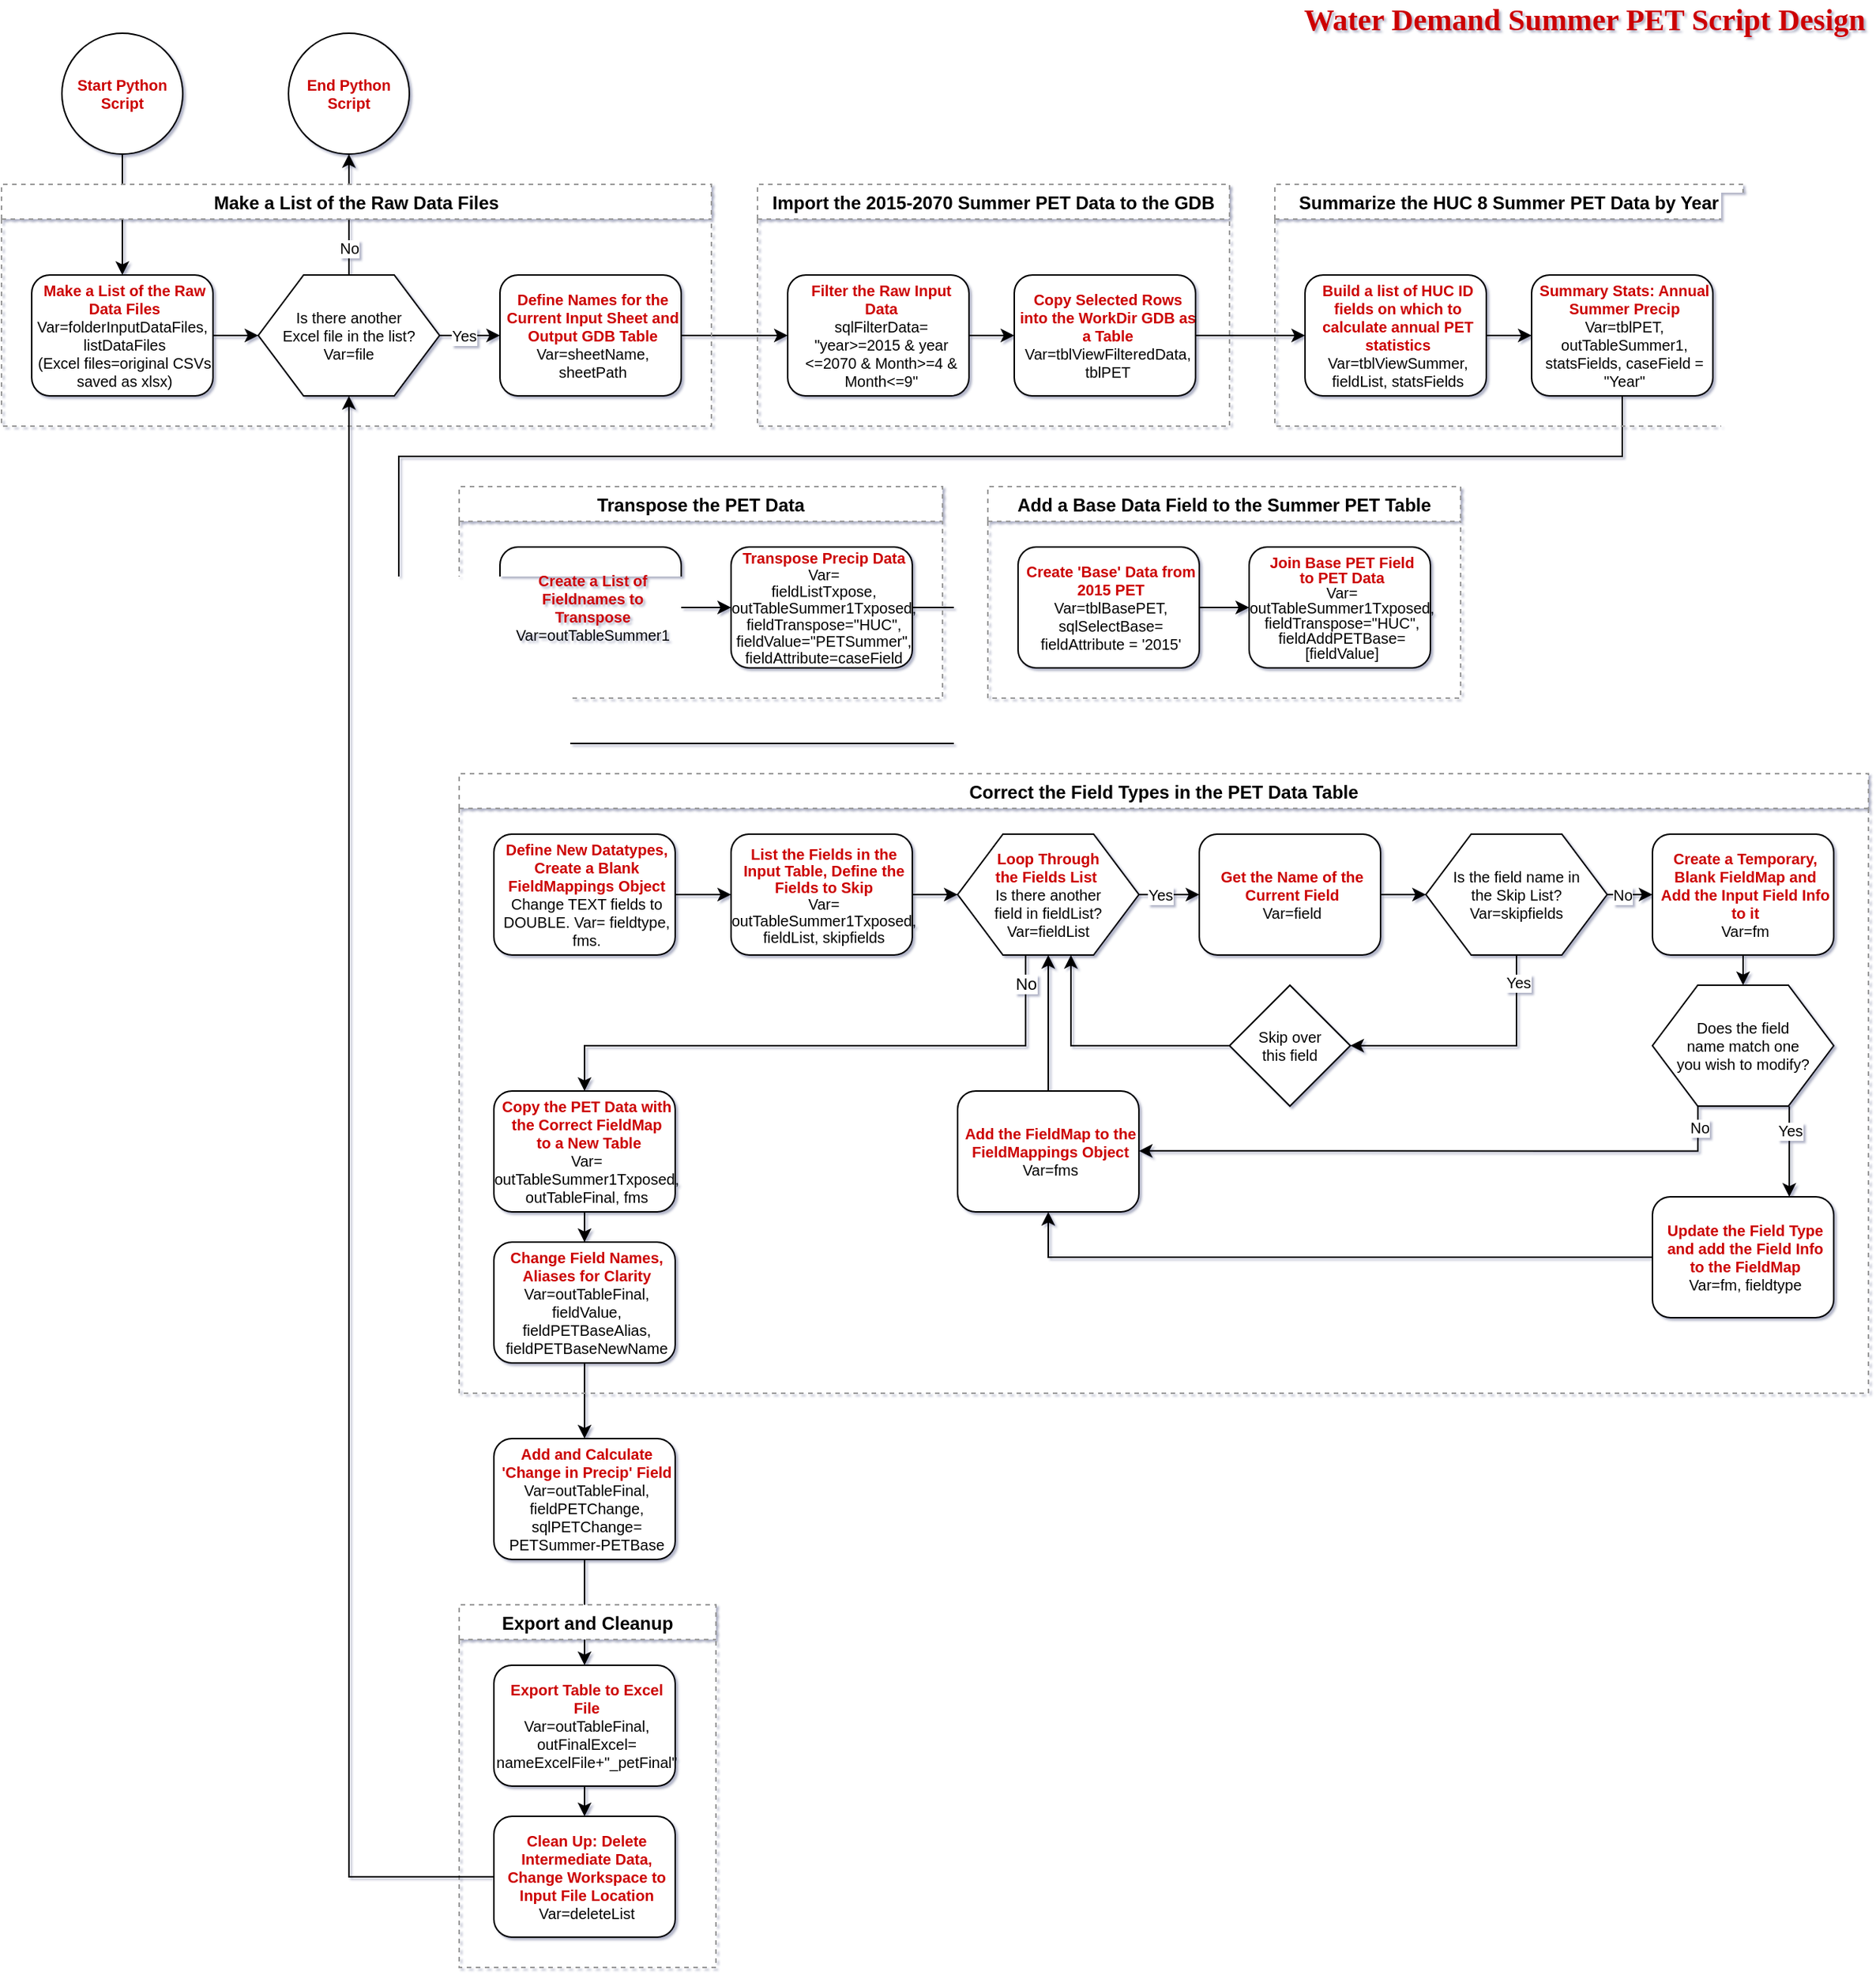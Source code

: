 <mxfile version="14.6.13" type="device"><diagram id="We5QGOC63Fbfhzwro2ah" name="Page-1"><mxGraphModel dx="2334" dy="2408" grid="1" gridSize="10" guides="1" tooltips="1" connect="1" arrows="1" fold="1" page="1" pageScale="1" pageWidth="850" pageHeight="1100" math="0" shadow="1"><root><mxCell id="0"/><mxCell id="1" parent="0"/><mxCell id="kh8jXH53nc4xUrsws_Wp-60" value="" style="edgeStyle=orthogonalEdgeStyle;rounded=0;orthogonalLoop=1;jettySize=auto;html=1;fontSize=10;exitX=0.5;exitY=1;exitDx=0;exitDy=0;entryX=0;entryY=0.5;entryDx=0;entryDy=0;" parent="1" source="MuOmiJMXaoiD6UfXKGo--9" target="fliSEyqy67SCfMK1Ol6r-15" edge="1"><mxGeometry relative="1" as="geometry"><Array as="points"><mxPoint x="810" y="140"/><mxPoint y="140"/><mxPoint y="240"/></Array></mxGeometry></mxCell><mxCell id="MuOmiJMXaoiD6UfXKGo--41" style="edgeStyle=orthogonalEdgeStyle;rounded=0;orthogonalLoop=1;jettySize=auto;html=1;entryX=0;entryY=0.5;entryDx=0;entryDy=0;" parent="1" edge="1"><mxGeometry relative="1" as="geometry"><Array as="points"><mxPoint x="740" y="540"/><mxPoint x="20" y="540"/><mxPoint x="20" y="620"/></Array><mxPoint x="740" y="520" as="sourcePoint"/></mxGeometry></mxCell><mxCell id="MuOmiJMXaoiD6UfXKGo--50" value="" style="edgeStyle=orthogonalEdgeStyle;rounded=0;orthogonalLoop=1;jettySize=auto;html=1;" parent="1" edge="1"><mxGeometry relative="1" as="geometry"><Array as="points"><mxPoint x="740" y="700"/><mxPoint x="20" y="700"/><mxPoint x="20" y="780"/></Array><mxPoint x="740" y="680" as="sourcePoint"/></mxGeometry></mxCell><mxCell id="MuOmiJMXaoiD6UfXKGo--27" value="&lt;b style=&quot;color: rgb(204, 0, 0); font-size: 10px;&quot;&gt;End Python Script&lt;br style=&quot;font-size: 10px;&quot;&gt;&lt;/b&gt;" style="ellipse;whiteSpace=wrap;html=1;aspect=fixed;fontSize=10;" parent="1" vertex="1"><mxGeometry x="-73" y="-140" width="80" height="80" as="geometry"/></mxCell><mxCell id="MuOmiJMXaoiD6UfXKGo--29" value="&lt;font color=&quot;#cc0000&quot; face=&quot;Georgia&quot; style=&quot;font-size: 20px&quot;&gt;&lt;span style=&quot;font-size: 20px&quot;&gt;&lt;b style=&quot;font-size: 20px&quot;&gt;Water Demand Summer PET Script Design&lt;/b&gt;&lt;/span&gt;&lt;/font&gt;" style="text;html=1;strokeColor=none;fillColor=none;align=right;verticalAlign=middle;whiteSpace=wrap;rounded=0;fontSize=20;" parent="1" vertex="1"><mxGeometry x="393" y="-160" width="580" height="20" as="geometry"/></mxCell><mxCell id="kh8jXH53nc4xUrsws_Wp-61" value="" style="edgeStyle=orthogonalEdgeStyle;rounded=0;orthogonalLoop=1;jettySize=auto;html=1;fontSize=10;" parent="1" source="f7jdubwTRtBiNgonm-4D-5" target="f7jdubwTRtBiNgonm-4D-18" edge="1"><mxGeometry relative="1" as="geometry"/></mxCell><mxCell id="Hkj0K3TUXtOyk-Ro5JkR-12" value="" style="edgeStyle=orthogonalEdgeStyle;rounded=0;orthogonalLoop=1;jettySize=auto;html=1;fontSize=10;" parent="1" source="f7jdubwTRtBiNgonm-4D-19" target="f7jdubwTRtBiNgonm-4D-21" edge="1"><mxGeometry relative="1" as="geometry"/></mxCell><mxCell id="kh8jXH53nc4xUrsws_Wp-64" value="" style="edgeStyle=orthogonalEdgeStyle;rounded=0;orthogonalLoop=1;jettySize=auto;html=1;fontSize=10;exitX=0.5;exitY=1;exitDx=0;exitDy=0;" parent="1" source="f7jdubwTRtBiNgonm-4D-20" target="qnTyqXUQIpo8a2AApmBE-13" edge="1"><mxGeometry relative="1" as="geometry"><Array as="points"><mxPoint x="623" y="330"/><mxPoint y="330"/><mxPoint y="430"/></Array></mxGeometry></mxCell><mxCell id="yj91J5NwB5OL3UycW1tk-3" style="edgeStyle=orthogonalEdgeStyle;rounded=0;orthogonalLoop=1;jettySize=auto;html=1;exitX=0.5;exitY=1;exitDx=0;exitDy=0;entryX=0.5;entryY=0;entryDx=0;entryDy=0;" parent="1" source="f7jdubwTRtBiNgonm-4D-21" target="Hkj0K3TUXtOyk-Ro5JkR-1" edge="1"><mxGeometry relative="1" as="geometry"/></mxCell><mxCell id="f7jdubwTRtBiNgonm-4D-21" value="&lt;b style=&quot;color: rgb(204 , 0 , 0) ; font-size: 10px&quot;&gt;Add and Calculate 'Change in Precip' Field&lt;br style=&quot;font-size: 10px&quot;&gt;&lt;/b&gt;Var=outTableFinal, fieldPETChange, sqlPETChange=&lt;br style=&quot;font-size: 10px&quot;&gt;PETSummer-PETBase" style="rounded=1;whiteSpace=wrap;html=1;perimeterSpacing=0;spacing=0;fontSize=10;spacingTop=1;spacingLeft=4;spacingBottom=1;spacingRight=1;" parent="1" vertex="1"><mxGeometry x="63" y="790" width="120" height="80" as="geometry"/></mxCell><mxCell id="kh8jXH53nc4xUrsws_Wp-27" style="edgeStyle=orthogonalEdgeStyle;rounded=0;orthogonalLoop=1;jettySize=auto;html=1;fontSize=10;exitX=0.5;exitY=0;exitDx=0;exitDy=0;entryX=0.5;entryY=1;entryDx=0;entryDy=0;" parent="1" source="BPEeHn00s7RVo1xWg-y8-16" target="MuOmiJMXaoiD6UfXKGo--27" edge="1"><mxGeometry relative="1" as="geometry"><Array as="points"><mxPoint x="-33" y="-50"/><mxPoint x="-33" y="-50"/></Array><mxPoint y="-60" as="targetPoint"/><mxPoint x="-20" y="240" as="sourcePoint"/></mxGeometry></mxCell><mxCell id="kh8jXH53nc4xUrsws_Wp-28" value="No" style="edgeLabel;html=1;align=center;verticalAlign=middle;resizable=0;points=[];fontSize=10;container=0;" parent="kh8jXH53nc4xUrsws_Wp-27" vertex="1" connectable="0"><mxGeometry x="-0.732" relative="1" as="geometry"><mxPoint y="-8" as="offset"/></mxGeometry></mxCell><mxCell id="BPEeHn00s7RVo1xWg-y8-17" value="" style="edgeStyle=orthogonalEdgeStyle;rounded=0;orthogonalLoop=1;jettySize=auto;html=1;" parent="1" edge="1"><mxGeometry relative="1" as="geometry"><mxPoint x="1000" y="960" as="targetPoint"/></mxGeometry></mxCell><mxCell id="BPEeHn00s7RVo1xWg-y8-18" value="Yes" style="edgeLabel;html=1;align=center;verticalAlign=middle;resizable=0;points=[];" parent="BPEeHn00s7RVo1xWg-y8-17" vertex="1" connectable="0"><mxGeometry x="-0.154" relative="1" as="geometry"><mxPoint as="offset"/></mxGeometry></mxCell><mxCell id="kh8jXH53nc4xUrsws_Wp-56" value="" style="edgeStyle=orthogonalEdgeStyle;rounded=0;orthogonalLoop=1;jettySize=auto;html=1;fontSize=10;entryX=0;entryY=0.5;entryDx=0;entryDy=0;" parent="1" source="BPEeHn00s7RVo1xWg-y8-44" target="MuOmiJMXaoiD6UfXKGo--8" edge="1"><mxGeometry relative="1" as="geometry"><mxPoint x="527" y="390" as="targetPoint"/></mxGeometry></mxCell><mxCell id="fliSEyqy67SCfMK1Ol6r-4" value="Import the 2015-2070 Summer PET Data to the GDB" style="swimlane;dashed=1;strokeColor=#999999;" parent="1" vertex="1"><mxGeometry x="237.5" y="-40" width="312.5" height="160" as="geometry"><mxRectangle x="230" y="-40" width="330" height="23" as="alternateBounds"/></mxGeometry></mxCell><mxCell id="fliSEyqy67SCfMK1Ol6r-9" style="edgeStyle=orthogonalEdgeStyle;rounded=0;orthogonalLoop=1;jettySize=auto;html=1;exitX=1;exitY=0.5;exitDx=0;exitDy=0;entryX=0;entryY=0.5;entryDx=0;entryDy=0;" parent="fliSEyqy67SCfMK1Ol6r-4" source="MuOmiJMXaoiD6UfXKGo--8" target="qnTyqXUQIpo8a2AApmBE-11" edge="1"><mxGeometry relative="1" as="geometry"/></mxCell><mxCell id="MuOmiJMXaoiD6UfXKGo--8" value="&lt;b style=&quot;font-size: 10px&quot;&gt;&lt;font color=&quot;#cc0000&quot; style=&quot;font-size: 10px&quot;&gt;Filter the Raw Input Data&lt;/font&gt;&lt;/b&gt;&lt;br style=&quot;font-size: 10px&quot;&gt;sqlFilterData= &quot;year&amp;gt;=2015 &amp;amp; year &amp;lt;=2070 &amp;amp; Month&amp;gt;=4 &amp;amp; Month&amp;lt;=9&quot;" style="rounded=1;whiteSpace=wrap;html=1;perimeterSpacing=0;spacing=0;fontSize=10;spacingTop=1;spacingLeft=4;spacingBottom=1;spacingRight=1;labelPosition=center;verticalLabelPosition=middle;align=center;verticalAlign=middle;" parent="fliSEyqy67SCfMK1Ol6r-4" vertex="1"><mxGeometry x="20" y="60" width="120" height="80" as="geometry"/></mxCell><mxCell id="qnTyqXUQIpo8a2AApmBE-11" value="&lt;span style=&quot;font-size: 10px&quot;&gt;&lt;font color=&quot;#cc0000&quot; style=&quot;font-size: 10px&quot;&gt;&lt;b style=&quot;font-size: 10px&quot;&gt;Copy Selected Rows into the WorkDir GDB as a Table&lt;br style=&quot;font-size: 10px&quot;&gt;&lt;/b&gt;&lt;/font&gt;&lt;/span&gt;Var=tblViewFilteredData, tblPET" style="rounded=1;whiteSpace=wrap;html=1;perimeterSpacing=0;spacing=0;fontSize=10;spacingTop=1;spacingLeft=4;spacingBottom=1;spacingRight=1;" parent="fliSEyqy67SCfMK1Ol6r-4" vertex="1"><mxGeometry x="170" y="60" width="120" height="80" as="geometry"/></mxCell><mxCell id="fliSEyqy67SCfMK1Ol6r-5" value="Summarize the HUC 8 Summer PET Data by Year" style="swimlane;strokeColor=#999999;dashed=1;startSize=23;" parent="1" vertex="1"><mxGeometry x="580" y="-40" width="310" height="160" as="geometry"><mxRectangle x="630" y="-40" width="310" height="23" as="alternateBounds"/></mxGeometry></mxCell><mxCell id="kh8jXH53nc4xUrsws_Wp-21" value="&lt;font color=&quot;#cc0000&quot; style=&quot;font-size: 10px&quot;&gt;&lt;b style=&quot;font-size: 10px&quot;&gt;Build a list of HUC ID fields on which to calculate annual PET statistics&lt;br style=&quot;font-size: 10px&quot;&gt;&lt;/b&gt;&lt;/font&gt;Var=tblViewSummer, fieldList, statsFields" style="rounded=1;whiteSpace=wrap;html=1;perimeterSpacing=0;spacing=0;fontSize=10;spacingTop=1;spacingLeft=4;spacingBottom=1;spacingRight=1;" parent="fliSEyqy67SCfMK1Ol6r-5" vertex="1"><mxGeometry x="20" y="60" width="120" height="80" as="geometry"/></mxCell><mxCell id="MuOmiJMXaoiD6UfXKGo--9" value="&lt;p style=&quot;line-height: 120% ; font-size: 10px&quot;&gt;&lt;font color=&quot;#cc0000&quot; style=&quot;font-size: 10px&quot;&gt;&lt;b style=&quot;font-size: 10px&quot;&gt;Summary Stats: Annual Summer Precip&lt;br style=&quot;font-size: 10px&quot;&gt;&lt;/b&gt;&lt;/font&gt;Var=tblPET, outTableSummer1, statsFields, caseField = &quot;Year&quot;&lt;/p&gt;" style="rounded=1;whiteSpace=wrap;html=1;perimeterSpacing=0;spacing=0;fontSize=10;spacingTop=1;spacingLeft=4;spacingBottom=1;spacingRight=1;labelPosition=center;verticalLabelPosition=middle;align=center;verticalAlign=middle;" parent="fliSEyqy67SCfMK1Ol6r-5" vertex="1"><mxGeometry x="170" y="60" width="120" height="80" as="geometry"/></mxCell><mxCell id="kh8jXH53nc4xUrsws_Wp-59" value="" style="edgeStyle=orthogonalEdgeStyle;rounded=0;orthogonalLoop=1;jettySize=auto;html=1;fontSize=10;" parent="fliSEyqy67SCfMK1Ol6r-5" source="kh8jXH53nc4xUrsws_Wp-21" target="MuOmiJMXaoiD6UfXKGo--9" edge="1"><mxGeometry relative="1" as="geometry"/></mxCell><mxCell id="fliSEyqy67SCfMK1Ol6r-7" value="Export and Cleanup" style="swimlane;dashed=1;strokeColor=#999999;" parent="1" vertex="1"><mxGeometry x="40" y="900" width="170" height="240" as="geometry"><mxRectangle x="50" y="990" width="150" height="23" as="alternateBounds"/></mxGeometry></mxCell><mxCell id="fliSEyqy67SCfMK1Ol6r-22" style="edgeStyle=orthogonalEdgeStyle;rounded=0;orthogonalLoop=1;jettySize=auto;html=1;exitX=0.5;exitY=1;exitDx=0;exitDy=0;entryX=0.5;entryY=0;entryDx=0;entryDy=0;" parent="fliSEyqy67SCfMK1Ol6r-7" source="Hkj0K3TUXtOyk-Ro5JkR-1" target="f7jdubwTRtBiNgonm-4D-24" edge="1"><mxGeometry relative="1" as="geometry"/></mxCell><mxCell id="Hkj0K3TUXtOyk-Ro5JkR-1" value="&lt;font color=&quot;#cc0000&quot; style=&quot;font-size: 10px&quot;&gt;&lt;b style=&quot;font-size: 10px&quot;&gt;Export Table to Excel File&lt;br style=&quot;font-size: 10px&quot;&gt;&lt;/b&gt;&lt;/font&gt;Var=outTableFinal, outFinalExcel= nameExcelFile+&quot;_petFinal&quot;" style="rounded=1;whiteSpace=wrap;html=1;perimeterSpacing=0;spacing=0;fontSize=10;spacingTop=1;spacingLeft=4;spacingBottom=1;spacingRight=1;" parent="fliSEyqy67SCfMK1Ol6r-7" vertex="1"><mxGeometry x="23" y="40" width="120" height="80" as="geometry"/></mxCell><mxCell id="f7jdubwTRtBiNgonm-4D-24" value="&lt;b style=&quot;font-size: 10px&quot;&gt;&lt;font color=&quot;#cc0000&quot; style=&quot;font-size: 10px&quot;&gt;Clean Up: Delete Intermediate Data, Change Workspace to Input File Location&lt;/font&gt;&lt;/b&gt;&lt;br style=&quot;font-size: 10px&quot;&gt;Var=deleteList" style="rounded=1;whiteSpace=wrap;html=1;perimeterSpacing=0;spacing=0;fontSize=10;spacingTop=1;spacingLeft=4;spacingBottom=1;spacingRight=1;" parent="fliSEyqy67SCfMK1Ol6r-7" vertex="1"><mxGeometry x="23" y="140" width="120" height="80" as="geometry"/></mxCell><mxCell id="fliSEyqy67SCfMK1Ol6r-12" value="Transpose the PET Data" style="swimlane;dashed=1;strokeColor=#999999;" parent="1" vertex="1"><mxGeometry x="40" y="160" width="320" height="140" as="geometry"><mxRectangle x="80" y="220" width="170" height="23" as="alternateBounds"/></mxGeometry></mxCell><mxCell id="f7jdubwTRtBiNgonm-4D-5" value="&lt;p style=&quot;line-height: 110% ; font-size: 10px&quot;&gt;&lt;b style=&quot;font-size: 10px&quot;&gt;&lt;font color=&quot;#cc0000&quot; style=&quot;font-size: 10px&quot;&gt;Transpose Precip Data&lt;/font&gt;&lt;/b&gt;&lt;br style=&quot;font-size: 10px&quot;&gt;Var=&lt;br&gt;fieldListTxpose,&lt;br&gt;&lt;span&gt;outTableSummer1Txposed, fieldTranspose=&quot;HUC&quot;, fieldValue=&quot;PETSummer&quot;, fieldAttribute=caseField&lt;/span&gt;&lt;/p&gt;" style="rounded=1;whiteSpace=wrap;html=1;perimeterSpacing=0;spacing=0;fontSize=10;spacingTop=1;spacingLeft=4;spacingBottom=1;spacingRight=1;labelPosition=center;verticalLabelPosition=middle;align=center;verticalAlign=middle;" parent="fliSEyqy67SCfMK1Ol6r-12" vertex="1"><mxGeometry x="180" y="40" width="120" height="80" as="geometry"/></mxCell><mxCell id="f7jdubwTRtBiNgonm-4D-2" value="&lt;b style=&quot;color: rgb(204, 0, 0); font-size: 10px;&quot;&gt;Start Python Script&lt;/b&gt;&lt;b style=&quot;color: rgb(204, 0, 0); font-size: 10px;&quot;&gt;&lt;br style=&quot;font-size: 10px;&quot;&gt;&lt;/b&gt;" style="ellipse;whiteSpace=wrap;html=1;aspect=fixed;fontSize=10;" parent="1" vertex="1"><mxGeometry x="-223" y="-140" width="80" height="80" as="geometry"/></mxCell><mxCell id="BPEeHn00s7RVo1xWg-y8-1" value="" style="edgeStyle=orthogonalEdgeStyle;rounded=0;orthogonalLoop=1;jettySize=auto;html=1;fontSize=10;" parent="1" source="f7jdubwTRtBiNgonm-4D-2" target="qnTyqXUQIpo8a2AApmBE-12" edge="1"><mxGeometry relative="1" as="geometry"/></mxCell><mxCell id="fliSEyqy67SCfMK1Ol6r-14" value="Make a List of the Raw Data Files" style="swimlane;dashed=1;strokeColor=#999999;" parent="1" vertex="1"><mxGeometry x="-263" y="-40" width="470" height="160" as="geometry"><mxRectangle x="-263" y="-40" width="220" height="23" as="alternateBounds"/></mxGeometry></mxCell><mxCell id="qnTyqXUQIpo8a2AApmBE-12" value="&lt;b style=&quot;font-size: 10px&quot;&gt;&lt;font color=&quot;#cc0000&quot; style=&quot;font-size: 10px&quot;&gt;Make a List of the Raw Data Files&lt;/font&gt;&lt;/b&gt;&lt;br style=&quot;font-size: 10px&quot;&gt;Var=folderInputDataFiles,&amp;nbsp;&lt;br style=&quot;font-size: 10px&quot;&gt;listDataFiles&lt;br style=&quot;font-size: 10px&quot;&gt;(Excel files=original CSVs saved as xlsx)" style="rounded=1;whiteSpace=wrap;html=1;perimeterSpacing=0;spacing=0;fontSize=10;spacingTop=1;spacingLeft=4;spacingBottom=1;spacingRight=1;container=0;" parent="fliSEyqy67SCfMK1Ol6r-14" vertex="1"><mxGeometry x="20" y="60" width="120" height="80" as="geometry"/></mxCell><mxCell id="BPEeHn00s7RVo1xWg-y8-16" value="&lt;span style=&quot;font-size: 10px&quot;&gt;Is there another Excel file in the list?&lt;br style=&quot;font-size: 10px&quot;&gt;&lt;/span&gt;&lt;span style=&quot;font-size: 10px&quot;&gt;Var=&lt;/span&gt;&lt;span style=&quot;font-size: 10px&quot;&gt;file&lt;/span&gt;&lt;span style=&quot;font-size: 10px&quot;&gt;&lt;br style=&quot;font-size: 10px&quot;&gt;&lt;/span&gt;" style="shape=hexagon;perimeter=hexagonPerimeter2;html=1;spacingTop=2;spacingBottom=2;spacingLeft=15;spacingRight=15;whiteSpace=wrap;fontSize=10;container=0;" parent="fliSEyqy67SCfMK1Ol6r-14" vertex="1"><mxGeometry x="170" y="60" width="120" height="80" as="geometry"/></mxCell><mxCell id="BPEeHn00s7RVo1xWg-y8-44" value="&lt;b style=&quot;font-size: 10px;&quot;&gt;&lt;font color=&quot;#cc0000&quot; style=&quot;font-size: 10px;&quot;&gt;Define Names for the Current Input Sheet and Output GDB Table&lt;br style=&quot;font-size: 10px;&quot;&gt;&lt;/font&gt;&lt;/b&gt;Var=sheetName, sheetPath&lt;b style=&quot;font-size: 10px;&quot;&gt;&lt;font color=&quot;#cc0000&quot; style=&quot;font-size: 10px;&quot;&gt;&lt;br style=&quot;font-size: 10px;&quot;&gt;&lt;/font&gt;&lt;/b&gt;" style="rounded=1;whiteSpace=wrap;html=1;perimeterSpacing=0;spacing=0;fontSize=10;spacingTop=1;spacingLeft=4;spacingBottom=1;spacingRight=1;container=0;" parent="fliSEyqy67SCfMK1Ol6r-14" vertex="1"><mxGeometry x="330" y="60" width="120" height="80" as="geometry"/></mxCell><mxCell id="kh8jXH53nc4xUrsws_Wp-17" value="" style="edgeStyle=orthogonalEdgeStyle;rounded=0;orthogonalLoop=1;jettySize=auto;html=1;fontSize=10;" parent="fliSEyqy67SCfMK1Ol6r-14" source="qnTyqXUQIpo8a2AApmBE-12" target="BPEeHn00s7RVo1xWg-y8-16" edge="1"><mxGeometry x="-305" y="-10" as="geometry"/></mxCell><mxCell id="BPEeHn00s7RVo1xWg-y8-12" value="" style="edgeStyle=orthogonalEdgeStyle;rounded=0;orthogonalLoop=1;jettySize=auto;html=1;exitX=1;exitY=0.5;exitDx=0;exitDy=0;entryX=0;entryY=0.5;entryDx=0;entryDy=0;fontSize=10;" parent="fliSEyqy67SCfMK1Ol6r-14" source="BPEeHn00s7RVo1xWg-y8-16" target="BPEeHn00s7RVo1xWg-y8-44" edge="1"><mxGeometry x="-305" y="-10" as="geometry"><mxPoint x="-355" y="220" as="targetPoint"/></mxGeometry></mxCell><mxCell id="BPEeHn00s7RVo1xWg-y8-13" value="Yes" style="edgeLabel;html=1;align=center;verticalAlign=middle;resizable=0;points=[];fontSize=10;container=0;" parent="BPEeHn00s7RVo1xWg-y8-12" vertex="1" connectable="0"><mxGeometry x="-0.228" relative="1" as="geometry"><mxPoint as="offset"/></mxGeometry></mxCell><mxCell id="fliSEyqy67SCfMK1Ol6r-15" value="&lt;b style=&quot;color: rgb(204 , 0 , 0) ; font-size: 10px&quot;&gt;Create a List of Fieldnames to Transpose&lt;br style=&quot;font-size: 10px&quot;&gt;&lt;/b&gt;Var=outTableSummer1" style="rounded=1;whiteSpace=wrap;html=1;perimeterSpacing=0;spacing=0;fontSize=10;spacingTop=1;spacingLeft=4;spacingBottom=1;spacingRight=1;" parent="fliSEyqy67SCfMK1Ol6r-14" vertex="1"><mxGeometry x="330" y="240" width="120" height="80" as="geometry"/></mxCell><mxCell id="fliSEyqy67SCfMK1Ol6r-17" value="Add a Base Data Field to the Summer PET Table" style="swimlane;dashed=1;strokeColor=#999999;" parent="1" vertex="1"><mxGeometry x="390" y="160" width="313" height="140" as="geometry"><mxRectangle x="457" y="220" width="230" height="23" as="alternateBounds"/></mxGeometry></mxCell><mxCell id="f7jdubwTRtBiNgonm-4D-20" value="&lt;p style=&quot;line-height: 100%&quot;&gt;&lt;b style=&quot;color: rgb(204 , 0 , 0) ; font-size: 10px&quot;&gt;Join Base&amp;nbsp;&lt;/b&gt;&lt;b style=&quot;color: rgb(204 , 0 , 0)&quot;&gt;PET&amp;nbsp;&lt;/b&gt;&lt;b style=&quot;color: rgb(204 , 0 , 0) ; font-size: 10px&quot;&gt;Field to&amp;nbsp;&lt;/b&gt;&lt;b style=&quot;color: rgb(204 , 0 , 0)&quot;&gt;PET&amp;nbsp;&lt;/b&gt;&lt;b style=&quot;font-size: 10px&quot;&gt;&lt;font color=&quot;#cc0000&quot; style=&quot;font-size: 10px&quot;&gt;Data&lt;/font&gt;&lt;/b&gt;&lt;b style=&quot;color: rgb(204 , 0 , 0) ; font-size: 10px&quot;&gt;&lt;br style=&quot;font-size: 10px&quot;&gt;&lt;/b&gt;Var=&lt;br&gt;outTableSummer1Txposed, fieldTranspose=&quot;HUC&quot;, fieldAddPETBase=&lt;br&gt;[fieldValue]&lt;br&gt;&lt;/p&gt;" style="rounded=1;whiteSpace=wrap;html=1;perimeterSpacing=0;spacing=0;fontSize=10;spacingTop=1;spacingLeft=4;spacingBottom=1;spacingRight=1;" parent="fliSEyqy67SCfMK1Ol6r-17" vertex="1"><mxGeometry x="173" y="40" width="120" height="80" as="geometry"/></mxCell><mxCell id="f7jdubwTRtBiNgonm-4D-18" value="&lt;b style=&quot;color: rgb(204 , 0 , 0) ; font-size: 10px&quot;&gt;Create 'Base' Data from 2015 PET&lt;br style=&quot;font-size: 10px&quot;&gt;&lt;/b&gt;Var=tblBasePET, sqlSelectBase= fieldAttribute = '2015'" style="rounded=1;whiteSpace=wrap;html=1;perimeterSpacing=0;spacing=0;fontSize=10;spacingTop=1;spacingLeft=4;spacingBottom=1;spacingRight=1;" parent="fliSEyqy67SCfMK1Ol6r-17" vertex="1"><mxGeometry x="20" y="40" width="120" height="80" as="geometry"/></mxCell><mxCell id="fliSEyqy67SCfMK1Ol6r-18" style="edgeStyle=orthogonalEdgeStyle;rounded=0;orthogonalLoop=1;jettySize=auto;html=1;exitX=1;exitY=0.5;exitDx=0;exitDy=0;entryX=0;entryY=0.5;entryDx=0;entryDy=0;" parent="fliSEyqy67SCfMK1Ol6r-17" source="f7jdubwTRtBiNgonm-4D-18" target="f7jdubwTRtBiNgonm-4D-20" edge="1"><mxGeometry relative="1" as="geometry"/></mxCell><mxCell id="fliSEyqy67SCfMK1Ol6r-19" value="Correct the Field Types in the PET Data Table" style="swimlane;dashed=1;strokeColor=#999999;" parent="1" vertex="1"><mxGeometry x="40" y="350" width="933" height="410" as="geometry"><mxRectangle x="57" y="410" width="290" height="23" as="alternateBounds"/></mxGeometry></mxCell><mxCell id="qnTyqXUQIpo8a2AApmBE-13" value="&lt;b style=&quot;font-size: 10px&quot;&gt;&lt;font color=&quot;#cc0000&quot; style=&quot;font-size: 10px&quot;&gt;Define New Datatypes, Create a Blank FieldMappings Object&lt;br&gt;&lt;/font&gt;&lt;/b&gt;Change TEXT fields to DOUBLE. Var= fieldtype,&lt;br&gt;fms.&lt;b style=&quot;font-size: 10px&quot;&gt;&lt;font color=&quot;#cc0000&quot; style=&quot;font-size: 10px&quot;&gt;&lt;br&gt;&lt;/font&gt;&lt;/b&gt;" style="rounded=1;whiteSpace=wrap;html=1;perimeterSpacing=0;spacing=0;fontSize=10;spacingTop=1;spacingLeft=4;spacingBottom=1;spacingRight=1;" parent="fliSEyqy67SCfMK1Ol6r-19" vertex="1"><mxGeometry x="23" y="40" width="120" height="80" as="geometry"/></mxCell><mxCell id="fliSEyqy67SCfMK1Ol6r-20" style="edgeStyle=orthogonalEdgeStyle;rounded=0;orthogonalLoop=1;jettySize=auto;html=1;exitX=1;exitY=0.5;exitDx=0;exitDy=0;entryX=0;entryY=0.5;entryDx=0;entryDy=0;" parent="fliSEyqy67SCfMK1Ol6r-19" source="mgziZD1ivntq5ZtERUJ7-3" target="mgziZD1ivntq5ZtERUJ7-7" edge="1"><mxGeometry relative="1" as="geometry"/></mxCell><mxCell id="mgziZD1ivntq5ZtERUJ7-3" value="&lt;p style=&quot;line-height: 110%&quot;&gt;&lt;b style=&quot;font-size: 10px&quot;&gt;&lt;font color=&quot;#cc0000&quot; style=&quot;font-size: 10px&quot;&gt;List the Fields in the Input Table, Define the Fields to Skip&lt;/font&gt;&lt;/b&gt;&lt;br style=&quot;font-size: 10px&quot;&gt;Var=&lt;br&gt;outTableSummer1Txposed, fieldList, skipfields&lt;/p&gt;" style="rounded=1;whiteSpace=wrap;html=1;perimeterSpacing=0;spacing=0;fontSize=10;spacingTop=1;spacingLeft=4;spacingBottom=1;spacingRight=1;" parent="fliSEyqy67SCfMK1Ol6r-19" vertex="1"><mxGeometry x="180" y="40" width="120" height="80" as="geometry"/></mxCell><mxCell id="kh8jXH53nc4xUrsws_Wp-65" value="" style="edgeStyle=orthogonalEdgeStyle;rounded=0;orthogonalLoop=1;jettySize=auto;html=1;fontSize=10;entryX=0;entryY=0.5;entryDx=0;entryDy=0;" parent="fliSEyqy67SCfMK1Ol6r-19" source="qnTyqXUQIpo8a2AApmBE-13" target="mgziZD1ivntq5ZtERUJ7-3" edge="1"><mxGeometry relative="1" as="geometry"><mxPoint x="470" y="260" as="targetPoint"/></mxGeometry></mxCell><mxCell id="f7jdubwTRtBiNgonm-4D-22" value="&lt;font color=&quot;#cc0000&quot; style=&quot;font-size: 10px&quot;&gt;&lt;b style=&quot;font-size: 10px&quot;&gt;Copy the PET Data&lt;/b&gt;&lt;/font&gt;&lt;b style=&quot;color: rgb(204 , 0 , 0)&quot;&gt;&amp;nbsp;with the Correct FieldMap&lt;/b&gt;&lt;font color=&quot;#cc0000&quot; style=&quot;font-size: 10px&quot;&gt;&lt;b style=&quot;font-size: 10px&quot;&gt;&lt;br&gt;&amp;nbsp;to a New Table&lt;/b&gt;&lt;/font&gt;&lt;br style=&quot;font-size: 10px&quot;&gt;Var=&lt;br&gt;outTableSummer1Txposed, outTableFinal, fms" style="rounded=1;whiteSpace=wrap;html=1;perimeterSpacing=0;spacing=0;fontSize=10;spacingTop=1;spacingLeft=4;spacingBottom=1;spacingRight=1;" parent="fliSEyqy67SCfMK1Ol6r-19" vertex="1"><mxGeometry x="23" y="210" width="120" height="80" as="geometry"/></mxCell><mxCell id="f7jdubwTRtBiNgonm-4D-19" value="&lt;font color=&quot;#cc0000&quot; style=&quot;font-size: 10px&quot;&gt;&lt;b style=&quot;font-size: 10px&quot;&gt;Change Field Names, Aliases for Clarity&lt;br style=&quot;font-size: 10px&quot;&gt;&lt;/b&gt;&lt;/font&gt;Var=outTableFinal, fieldValue, fieldPETBaseAlias, fieldPETBaseNewName" style="rounded=1;whiteSpace=wrap;html=1;perimeterSpacing=0;spacing=0;fontSize=10;spacingTop=1;spacingLeft=4;spacingBottom=1;spacingRight=1;" parent="fliSEyqy67SCfMK1Ol6r-19" vertex="1"><mxGeometry x="23" y="310" width="120" height="80" as="geometry"/></mxCell><mxCell id="yj91J5NwB5OL3UycW1tk-6" style="edgeStyle=orthogonalEdgeStyle;rounded=0;orthogonalLoop=1;jettySize=auto;html=1;exitX=0.375;exitY=1;exitDx=0;exitDy=0;entryX=0.5;entryY=0;entryDx=0;entryDy=0;" parent="fliSEyqy67SCfMK1Ol6r-19" source="mgziZD1ivntq5ZtERUJ7-7" target="f7jdubwTRtBiNgonm-4D-22" edge="1"><mxGeometry relative="1" as="geometry"><Array as="points"><mxPoint x="375" y="180"/><mxPoint x="83" y="180"/></Array></mxGeometry></mxCell><mxCell id="yj91J5NwB5OL3UycW1tk-7" value="No" style="edgeLabel;html=1;align=center;verticalAlign=middle;resizable=0;points=[];" parent="yj91J5NwB5OL3UycW1tk-6" vertex="1" connectable="0"><mxGeometry x="-0.837" relative="1" as="geometry"><mxPoint y="-12" as="offset"/></mxGeometry></mxCell><mxCell id="mgziZD1ivntq5ZtERUJ7-7" value="&lt;b&gt;&lt;font color=&quot;#cc0000&quot;&gt;Loop Through&lt;br&gt;the Fields List&amp;nbsp;&lt;br&gt;&lt;/font&gt;&lt;/b&gt;&lt;span style=&quot;font-size: 10px&quot;&gt;Is there another field in fieldList?&lt;br style=&quot;font-size: 10px&quot;&gt;&lt;/span&gt;&lt;span style=&quot;font-size: 10px&quot;&gt;Var=fieldList&lt;/span&gt;&lt;span style=&quot;font-size: 10px&quot;&gt;&lt;br style=&quot;font-size: 10px&quot;&gt;&lt;/span&gt;" style="shape=hexagon;perimeter=hexagonPerimeter2;html=1;spacingTop=2;spacingBottom=2;spacingLeft=15;spacingRight=15;whiteSpace=wrap;fontSize=10;" parent="fliSEyqy67SCfMK1Ol6r-19" vertex="1"><mxGeometry x="330" y="40" width="120" height="80" as="geometry"/></mxCell><mxCell id="mgziZD1ivntq5ZtERUJ7-17" value="&lt;font color=&quot;#cc0000&quot; style=&quot;font-size: 10px;&quot;&gt;&lt;b style=&quot;font-size: 10px;&quot;&gt;Add the FieldMap to the FieldMappings Object&lt;/b&gt;&lt;/font&gt;&lt;br style=&quot;font-size: 10px;&quot;&gt;Var=fms" style="rounded=1;whiteSpace=wrap;html=1;perimeterSpacing=0;spacing=0;fontSize=10;spacingTop=1;spacingLeft=4;spacingBottom=1;spacingRight=1;" parent="fliSEyqy67SCfMK1Ol6r-19" vertex="1"><mxGeometry x="330" y="210" width="120" height="80" as="geometry"/></mxCell><mxCell id="mgziZD1ivntq5ZtERUJ7-9" value="&lt;b style=&quot;font-size: 10px&quot;&gt;&lt;font color=&quot;#cc0000&quot; style=&quot;font-size: 10px&quot;&gt;Get the Name of the Current Field&lt;/font&gt;&lt;/b&gt;&lt;br style=&quot;font-size: 10px&quot;&gt;Var=field" style="rounded=1;whiteSpace=wrap;html=1;perimeterSpacing=0;spacing=0;fontSize=10;spacingTop=1;spacingLeft=4;spacingBottom=1;spacingRight=1;" parent="fliSEyqy67SCfMK1Ol6r-19" vertex="1"><mxGeometry x="490" y="40" width="120" height="80" as="geometry"/></mxCell><mxCell id="mgziZD1ivntq5ZtERUJ7-8" value="&lt;span style=&quot;font-size: 10px;&quot;&gt;Is the field name in the Skip List?&lt;br style=&quot;font-size: 10px;&quot;&gt;Var=skipfields&lt;br style=&quot;font-size: 10px;&quot;&gt;&lt;/span&gt;" style="shape=hexagon;perimeter=hexagonPerimeter2;html=1;spacingTop=2;spacingBottom=2;spacingLeft=15;spacingRight=15;whiteSpace=wrap;fontSize=10;" parent="fliSEyqy67SCfMK1Ol6r-19" vertex="1"><mxGeometry x="640" y="40" width="120" height="80" as="geometry"/></mxCell><mxCell id="mgziZD1ivntq5ZtERUJ7-12" value="&lt;b style=&quot;font-size: 10px&quot;&gt;&lt;font color=&quot;#cc0000&quot; style=&quot;font-size: 10px&quot;&gt;Create a Temporary, Blank FieldMap and Add the Input Field Info to it&lt;/font&gt;&lt;/b&gt;&lt;br style=&quot;font-size: 10px&quot;&gt;Var=fm" style="rounded=1;whiteSpace=wrap;html=1;perimeterSpacing=0;spacing=2;fontSize=10;spacingTop=1;spacingLeft=4;spacingBottom=1;spacingRight=1;" parent="fliSEyqy67SCfMK1Ol6r-19" vertex="1"><mxGeometry x="790" y="40" width="120" height="80" as="geometry"/></mxCell><mxCell id="mgziZD1ivntq5ZtERUJ7-10" value="&lt;span style=&quot;font-size: 10px&quot;&gt;Skip over this field&lt;br style=&quot;font-size: 10px&quot;&gt;&lt;/span&gt;" style="rhombus;whiteSpace=wrap;html=1;fontSize=10;spacing=13;" parent="fliSEyqy67SCfMK1Ol6r-19" vertex="1"><mxGeometry x="510" y="140" width="80" height="80" as="geometry"/></mxCell><mxCell id="mgziZD1ivntq5ZtERUJ7-14" value="&lt;span style=&quot;font-size: 10px&quot;&gt;Does the field name match one you wish to modify?&lt;/span&gt;" style="shape=hexagon;perimeter=hexagonPerimeter2;html=1;spacingTop=2;spacingBottom=2;spacingLeft=15;spacingRight=15;whiteSpace=wrap;fontSize=10;" parent="fliSEyqy67SCfMK1Ol6r-19" vertex="1"><mxGeometry x="790" y="140" width="120" height="80" as="geometry"/></mxCell><mxCell id="mgziZD1ivntq5ZtERUJ7-16" value="&lt;b style=&quot;font-size: 10px&quot;&gt;&lt;font color=&quot;#cc0000&quot; style=&quot;font-size: 10px&quot;&gt;Update the Field Type and add the Field Info to the FieldMap&lt;/font&gt;&lt;/b&gt;&lt;br style=&quot;font-size: 10px&quot;&gt;Var=fm, fieldtype" style="rounded=1;whiteSpace=wrap;html=1;perimeterSpacing=0;spacing=2;fontSize=10;spacingTop=1;spacingLeft=4;spacingBottom=1;spacingRight=1;" parent="fliSEyqy67SCfMK1Ol6r-19" vertex="1"><mxGeometry x="790" y="280" width="120" height="80" as="geometry"/></mxCell><mxCell id="Hkj0K3TUXtOyk-Ro5JkR-11" value="" style="edgeStyle=orthogonalEdgeStyle;rounded=0;orthogonalLoop=1;jettySize=auto;html=1;fontSize=10;" parent="fliSEyqy67SCfMK1Ol6r-19" source="f7jdubwTRtBiNgonm-4D-22" target="f7jdubwTRtBiNgonm-4D-19" edge="1"><mxGeometry relative="1" as="geometry"/></mxCell><mxCell id="kh8jXH53nc4xUrsws_Wp-41" style="edgeStyle=orthogonalEdgeStyle;rounded=0;orthogonalLoop=1;jettySize=auto;html=1;entryX=0.5;entryY=1;entryDx=0;entryDy=0;exitX=0.5;exitY=0;exitDx=0;exitDy=0;fontSize=10;" parent="fliSEyqy67SCfMK1Ol6r-19" source="mgziZD1ivntq5ZtERUJ7-17" target="mgziZD1ivntq5ZtERUJ7-7" edge="1"><mxGeometry relative="1" as="geometry"/></mxCell><mxCell id="kh8jXH53nc4xUrsws_Wp-30" value="" style="edgeStyle=orthogonalEdgeStyle;rounded=0;orthogonalLoop=1;jettySize=auto;html=1;fontSize=10;" parent="fliSEyqy67SCfMK1Ol6r-19" source="mgziZD1ivntq5ZtERUJ7-7" target="mgziZD1ivntq5ZtERUJ7-9" edge="1"><mxGeometry relative="1" as="geometry"/></mxCell><mxCell id="kh8jXH53nc4xUrsws_Wp-31" value="Yes" style="edgeLabel;html=1;align=center;verticalAlign=middle;resizable=0;points=[];fontSize=10;" parent="kh8jXH53nc4xUrsws_Wp-30" vertex="1" connectable="0"><mxGeometry x="-0.333" relative="1" as="geometry"><mxPoint as="offset"/></mxGeometry></mxCell><mxCell id="kh8jXH53nc4xUrsws_Wp-32" value="" style="edgeStyle=orthogonalEdgeStyle;rounded=0;orthogonalLoop=1;jettySize=auto;html=1;fontSize=10;" parent="fliSEyqy67SCfMK1Ol6r-19" source="mgziZD1ivntq5ZtERUJ7-9" target="mgziZD1ivntq5ZtERUJ7-8" edge="1"><mxGeometry relative="1" as="geometry"/></mxCell><mxCell id="kh8jXH53nc4xUrsws_Wp-33" value="" style="edgeStyle=orthogonalEdgeStyle;rounded=0;orthogonalLoop=1;jettySize=auto;html=1;fontSize=10;entryX=0;entryY=0.5;entryDx=0;entryDy=0;" parent="fliSEyqy67SCfMK1Ol6r-19" source="mgziZD1ivntq5ZtERUJ7-8" target="mgziZD1ivntq5ZtERUJ7-12" edge="1"><mxGeometry relative="1" as="geometry"><mxPoint x="630" y="380" as="targetPoint"/></mxGeometry></mxCell><mxCell id="Hkj0K3TUXtOyk-Ro5JkR-14" value="No" style="edgeLabel;html=1;align=center;verticalAlign=middle;resizable=0;points=[];fontSize=10;" parent="kh8jXH53nc4xUrsws_Wp-33" vertex="1" connectable="0"><mxGeometry x="-0.342" relative="1" as="geometry"><mxPoint x="-7" as="offset"/></mxGeometry></mxCell><mxCell id="mgziZD1ivntq5ZtERUJ7-25" value="" style="edgeStyle=orthogonalEdgeStyle;rounded=0;orthogonalLoop=1;jettySize=auto;html=1;entryX=1;entryY=0.5;entryDx=0;entryDy=0;fontSize=10;exitX=0.5;exitY=1;exitDx=0;exitDy=0;" parent="fliSEyqy67SCfMK1Ol6r-19" source="mgziZD1ivntq5ZtERUJ7-8" target="mgziZD1ivntq5ZtERUJ7-10" edge="1"><mxGeometry relative="1" as="geometry"><Array as="points"><mxPoint x="700" y="180"/></Array><mxPoint x="713" y="140" as="sourcePoint"/></mxGeometry></mxCell><mxCell id="kh8jXH53nc4xUrsws_Wp-36" value="Yes" style="edgeLabel;html=1;align=center;verticalAlign=middle;resizable=0;points=[];fontSize=10;" parent="mgziZD1ivntq5ZtERUJ7-25" vertex="1" connectable="0"><mxGeometry x="-0.789" y="1" relative="1" as="geometry"><mxPoint as="offset"/></mxGeometry></mxCell><mxCell id="kh8jXH53nc4xUrsws_Wp-35" style="edgeStyle=orthogonalEdgeStyle;rounded=0;orthogonalLoop=1;jettySize=auto;html=1;exitX=0;exitY=0.5;exitDx=0;exitDy=0;entryX=0.625;entryY=1;entryDx=0;entryDy=0;fontSize=10;" parent="fliSEyqy67SCfMK1Ol6r-19" source="mgziZD1ivntq5ZtERUJ7-10" target="mgziZD1ivntq5ZtERUJ7-7" edge="1"><mxGeometry relative="1" as="geometry"/></mxCell><mxCell id="kh8jXH53nc4xUrsws_Wp-42" style="edgeStyle=orthogonalEdgeStyle;rounded=0;orthogonalLoop=1;jettySize=auto;html=1;entryX=0.5;entryY=0;entryDx=0;entryDy=0;fontSize=10;" parent="fliSEyqy67SCfMK1Ol6r-19" source="mgziZD1ivntq5ZtERUJ7-12" target="mgziZD1ivntq5ZtERUJ7-14" edge="1"><mxGeometry relative="1" as="geometry"><Array as="points"><mxPoint x="850" y="130"/><mxPoint x="850" y="130"/></Array></mxGeometry></mxCell><mxCell id="kh8jXH53nc4xUrsws_Wp-43" value="" style="edgeStyle=orthogonalEdgeStyle;rounded=0;orthogonalLoop=1;jettySize=auto;html=1;fontSize=10;exitX=0.755;exitY=1.002;exitDx=0;exitDy=0;exitPerimeter=0;" parent="fliSEyqy67SCfMK1Ol6r-19" source="mgziZD1ivntq5ZtERUJ7-14" target="mgziZD1ivntq5ZtERUJ7-16" edge="1"><mxGeometry relative="1" as="geometry"><Array as="points"><mxPoint x="881" y="240"/><mxPoint x="881" y="240"/></Array></mxGeometry></mxCell><mxCell id="kh8jXH53nc4xUrsws_Wp-46" value="Yes" style="edgeLabel;html=1;align=center;verticalAlign=middle;resizable=0;points=[];fontSize=10;" parent="kh8jXH53nc4xUrsws_Wp-43" vertex="1" connectable="0"><mxGeometry x="-0.317" relative="1" as="geometry"><mxPoint y="-5" as="offset"/></mxGeometry></mxCell><mxCell id="kh8jXH53nc4xUrsws_Wp-47" style="edgeStyle=orthogonalEdgeStyle;rounded=0;orthogonalLoop=1;jettySize=auto;html=1;entryX=0.5;entryY=1;entryDx=0;entryDy=0;fontSize=10;" parent="fliSEyqy67SCfMK1Ol6r-19" source="mgziZD1ivntq5ZtERUJ7-16" target="mgziZD1ivntq5ZtERUJ7-17" edge="1"><mxGeometry relative="1" as="geometry"/></mxCell><mxCell id="kh8jXH53nc4xUrsws_Wp-44" value="" style="edgeStyle=orthogonalEdgeStyle;rounded=0;orthogonalLoop=1;jettySize=auto;html=1;fontSize=10;exitX=0.251;exitY=1.004;exitDx=0;exitDy=0;exitPerimeter=0;" parent="fliSEyqy67SCfMK1Ol6r-19" edge="1"><mxGeometry relative="1" as="geometry"><Array as="points"><mxPoint x="820" y="249.68"/></Array><mxPoint x="820.12" y="220.0" as="sourcePoint"/><mxPoint x="450" y="249.68" as="targetPoint"/></mxGeometry></mxCell><mxCell id="kh8jXH53nc4xUrsws_Wp-45" value="No" style="edgeLabel;html=1;align=center;verticalAlign=middle;resizable=0;points=[];fontSize=10;" parent="kh8jXH53nc4xUrsws_Wp-44" vertex="1" connectable="0"><mxGeometry x="-0.267" relative="1" as="geometry"><mxPoint x="117" y="-16" as="offset"/></mxGeometry></mxCell><mxCell id="yj91J5NwB5OL3UycW1tk-4" style="edgeStyle=orthogonalEdgeStyle;rounded=0;orthogonalLoop=1;jettySize=auto;html=1;exitX=0;exitY=0.5;exitDx=0;exitDy=0;entryX=0.5;entryY=1;entryDx=0;entryDy=0;" parent="1" source="f7jdubwTRtBiNgonm-4D-24" target="BPEeHn00s7RVo1xWg-y8-16" edge="1"><mxGeometry relative="1" as="geometry"><mxPoint x="-40" y="100" as="targetPoint"/><Array as="points"><mxPoint x="-33" y="1080"/></Array></mxGeometry></mxCell><mxCell id="yj91J5NwB5OL3UycW1tk-5" style="edgeStyle=orthogonalEdgeStyle;rounded=0;orthogonalLoop=1;jettySize=auto;html=1;exitX=1;exitY=0.5;exitDx=0;exitDy=0;entryX=0;entryY=0.5;entryDx=0;entryDy=0;" parent="1" source="qnTyqXUQIpo8a2AApmBE-11" target="kh8jXH53nc4xUrsws_Wp-21" edge="1"><mxGeometry relative="1" as="geometry"/></mxCell><mxCell id="fliSEyqy67SCfMK1Ol6r-16" style="edgeStyle=orthogonalEdgeStyle;rounded=0;orthogonalLoop=1;jettySize=auto;html=1;exitX=1;exitY=0.5;exitDx=0;exitDy=0;entryX=0;entryY=0.5;entryDx=0;entryDy=0;" parent="1" source="fliSEyqy67SCfMK1Ol6r-15" target="f7jdubwTRtBiNgonm-4D-5" edge="1"><mxGeometry relative="1" as="geometry"/></mxCell></root></mxGraphModel></diagram></mxfile>